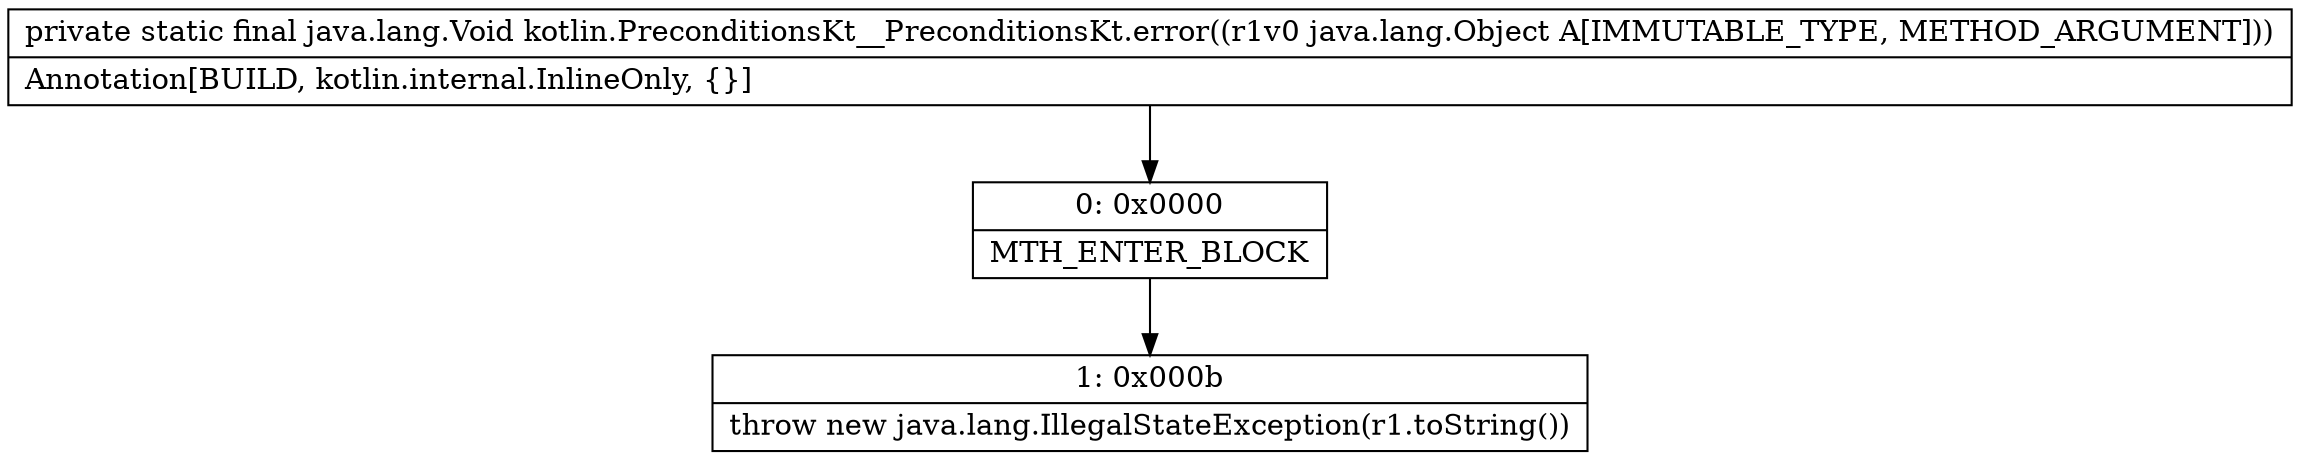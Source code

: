 digraph "CFG forkotlin.PreconditionsKt__PreconditionsKt.error(Ljava\/lang\/Object;)Ljava\/lang\/Void;" {
Node_0 [shape=record,label="{0\:\ 0x0000|MTH_ENTER_BLOCK\l}"];
Node_1 [shape=record,label="{1\:\ 0x000b|throw new java.lang.IllegalStateException(r1.toString())\l}"];
MethodNode[shape=record,label="{private static final java.lang.Void kotlin.PreconditionsKt__PreconditionsKt.error((r1v0 java.lang.Object A[IMMUTABLE_TYPE, METHOD_ARGUMENT]))  | Annotation[BUILD, kotlin.internal.InlineOnly, \{\}]\l}"];
MethodNode -> Node_0;
Node_0 -> Node_1;
}

